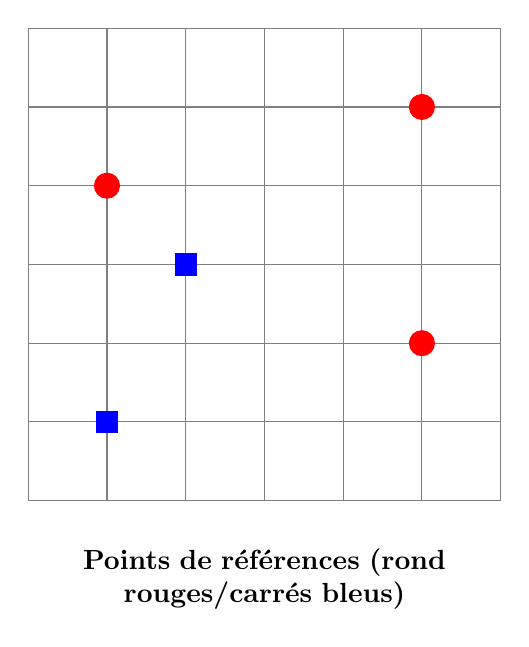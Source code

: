 \begin{tikzpicture}

\usetikzlibrary{shapes}

\tikzstyle{bleu} = [fill,rectangle,blue,scale=1.2];
\tikzstyle{rouge} = [fill,circle,red] ;

\draw[gray] (0,0) grid ++(6,6);

\node[bleu] at (1,1) {};
\node[rouge] at (5,2) {};
\node[bleu] at (2,3) {};
\node[rouge] at (5,5) {};
\node[rouge] at (1,4) {};

\node[text width=5cm,text centered] at (3,-1) {\bf Points de r\'ef\'erences (rond rouges/carr\'es bleus)};
%\node at (3,-1) {\bf Un ind\'ecis (étoile noire)};
%\node at (3,-1) {\bf Coloration de l'ind\'ecis par le voisin le plus proche};
%\node at (3,-1) {\bf Coloration de l'ind\'ecis par les $3$ voisins les plus proches};

% \node[star,fill,black!80,scale=0.8] at (3,4) {};
% \draw[thick] (3,4) circle (1.6);
% 
% \draw[thick] (3,4) circle (2.4);

\end{tikzpicture} 
